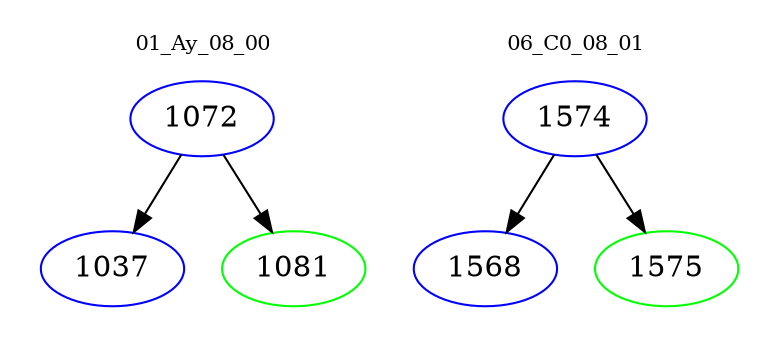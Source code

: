 digraph{
subgraph cluster_0 {
color = white
label = "01_Ay_08_00";
fontsize=10;
T0_1072 [label="1072", color="blue"]
T0_1072 -> T0_1037 [color="black"]
T0_1037 [label="1037", color="blue"]
T0_1072 -> T0_1081 [color="black"]
T0_1081 [label="1081", color="green"]
}
subgraph cluster_1 {
color = white
label = "06_C0_08_01";
fontsize=10;
T1_1574 [label="1574", color="blue"]
T1_1574 -> T1_1568 [color="black"]
T1_1568 [label="1568", color="blue"]
T1_1574 -> T1_1575 [color="black"]
T1_1575 [label="1575", color="green"]
}
}
